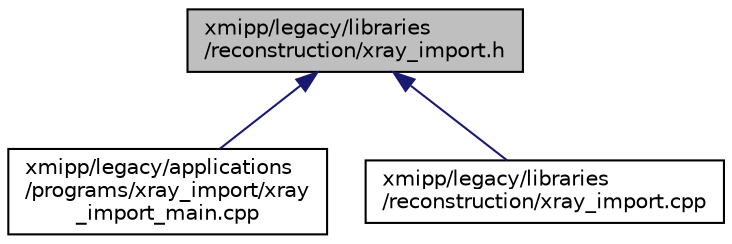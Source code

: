 digraph "xmipp/legacy/libraries/reconstruction/xray_import.h"
{
  edge [fontname="Helvetica",fontsize="10",labelfontname="Helvetica",labelfontsize="10"];
  node [fontname="Helvetica",fontsize="10",shape=record];
  Node80 [label="xmipp/legacy/libraries\l/reconstruction/xray_import.h",height=0.2,width=0.4,color="black", fillcolor="grey75", style="filled", fontcolor="black"];
  Node80 -> Node81 [dir="back",color="midnightblue",fontsize="10",style="solid",fontname="Helvetica"];
  Node81 [label="xmipp/legacy/applications\l/programs/xray_import/xray\l_import_main.cpp",height=0.2,width=0.4,color="black", fillcolor="white", style="filled",URL="$xray__import__main_8cpp.html"];
  Node80 -> Node82 [dir="back",color="midnightblue",fontsize="10",style="solid",fontname="Helvetica"];
  Node82 [label="xmipp/legacy/libraries\l/reconstruction/xray_import.cpp",height=0.2,width=0.4,color="black", fillcolor="white", style="filled",URL="$xray__import_8cpp.html"];
}
